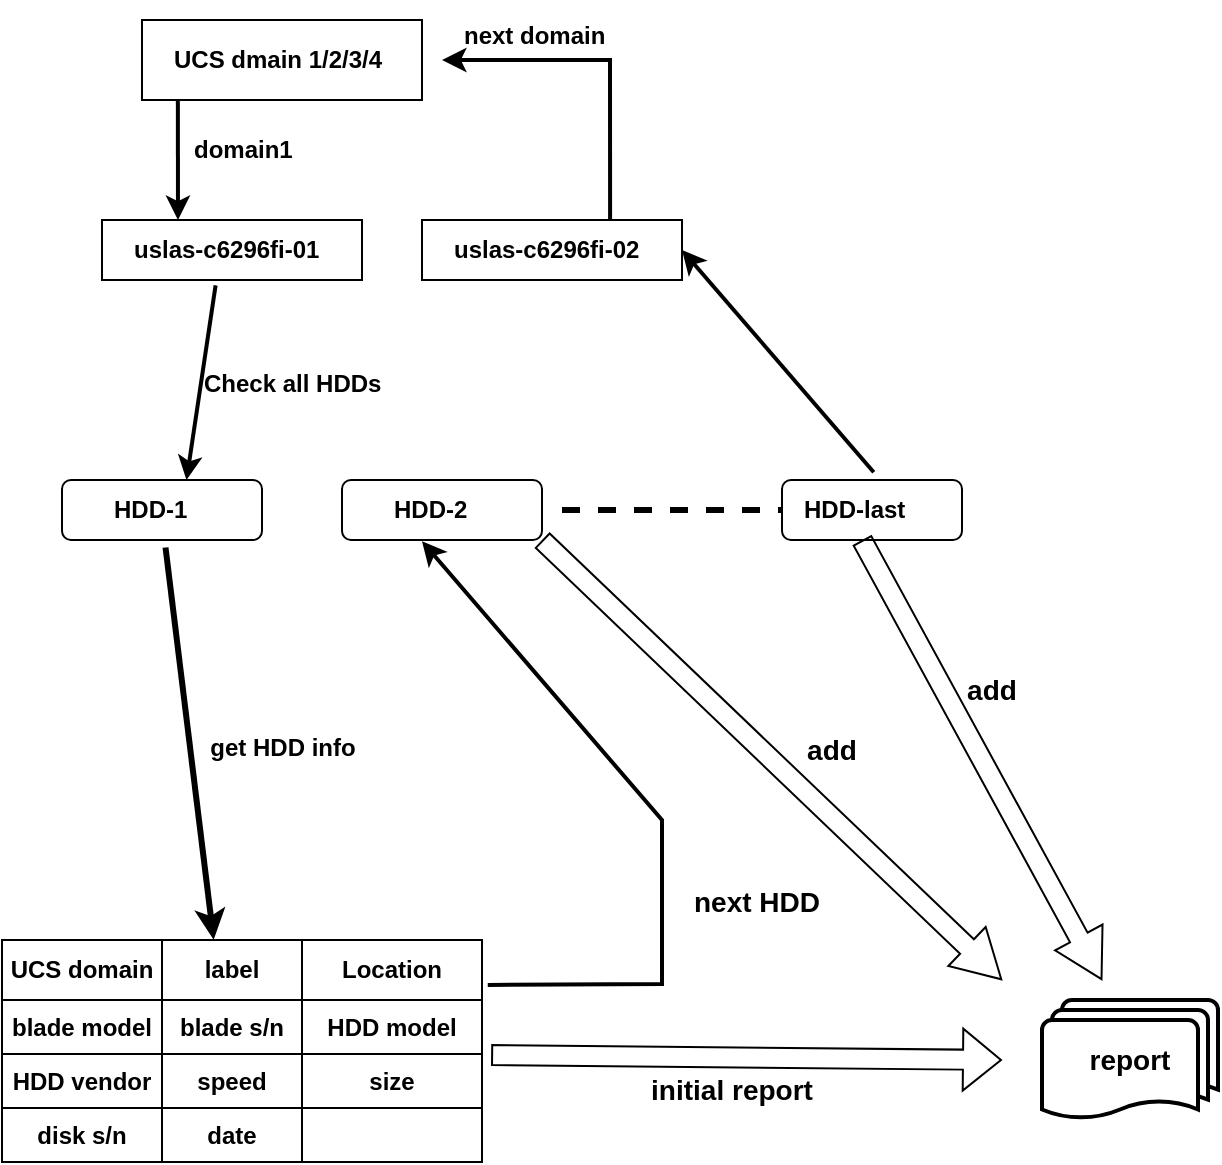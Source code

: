 <mxfile version="20.5.3" type="github">
  <diagram id="ZzqaPRYnkgcQ8a8fVhsD" name="Page-1">
    <mxGraphModel dx="1641" dy="918" grid="1" gridSize="10" guides="1" tooltips="1" connect="1" arrows="1" fold="1" page="1" pageScale="1" pageWidth="850" pageHeight="1100" math="0" shadow="0">
      <root>
        <mxCell id="0" />
        <mxCell id="1" parent="0" />
        <mxCell id="YWr4_W7QPi-AhlxL-cPf-1" value="" style="rounded=0;whiteSpace=wrap;html=1;" parent="1" vertex="1">
          <mxGeometry x="90" y="30" width="140" height="40" as="geometry" />
        </mxCell>
        <mxCell id="YWr4_W7QPi-AhlxL-cPf-2" value="&lt;b&gt;UCS dmain 1/2/3/4&lt;/b&gt;" style="text;strokeColor=none;fillColor=none;align=left;verticalAlign=middle;spacingLeft=4;spacingRight=4;overflow=hidden;points=[[0,0.5],[1,0.5]];portConstraint=eastwest;rotatable=0;whiteSpace=wrap;html=1;" parent="1" vertex="1">
          <mxGeometry x="100" y="37.5" width="140" height="25" as="geometry" />
        </mxCell>
        <mxCell id="YWr4_W7QPi-AhlxL-cPf-3" value="" style="endArrow=classic;html=1;rounded=0;exitX=0.128;exitY=1.001;exitDx=0;exitDy=0;exitPerimeter=0;strokeWidth=2;" parent="1" source="YWr4_W7QPi-AhlxL-cPf-1" edge="1">
          <mxGeometry width="50" height="50" relative="1" as="geometry">
            <mxPoint x="400" y="500" as="sourcePoint" />
            <mxPoint x="108" y="130" as="targetPoint" />
          </mxGeometry>
        </mxCell>
        <mxCell id="YWr4_W7QPi-AhlxL-cPf-4" value="&lt;b&gt;domain1&lt;/b&gt;" style="text;strokeColor=none;fillColor=none;align=left;verticalAlign=middle;spacingLeft=4;spacingRight=4;overflow=hidden;points=[[0,0.5],[1,0.5]];portConstraint=eastwest;rotatable=0;whiteSpace=wrap;html=1;" parent="1" vertex="1">
          <mxGeometry x="110" y="80" width="80" height="30" as="geometry" />
        </mxCell>
        <mxCell id="YWr4_W7QPi-AhlxL-cPf-5" value="" style="rounded=0;whiteSpace=wrap;html=1;" parent="1" vertex="1">
          <mxGeometry x="70" y="130" width="130" height="30" as="geometry" />
        </mxCell>
        <mxCell id="YWr4_W7QPi-AhlxL-cPf-7" value="&lt;b&gt;uslas-c6296fi-01&lt;/b&gt;" style="text;strokeColor=none;fillColor=none;align=left;verticalAlign=middle;spacingLeft=4;spacingRight=4;overflow=hidden;points=[[0,0.5],[1,0.5]];portConstraint=eastwest;rotatable=0;whiteSpace=wrap;html=1;" parent="1" vertex="1">
          <mxGeometry x="80" y="130" width="120" height="30" as="geometry" />
        </mxCell>
        <mxCell id="YWr4_W7QPi-AhlxL-cPf-9" style="edgeStyle=orthogonalEdgeStyle;rounded=0;orthogonalLoop=1;jettySize=auto;html=1;exitX=1;exitY=0.5;exitDx=0;exitDy=0;" parent="1" source="YWr4_W7QPi-AhlxL-cPf-2" target="YWr4_W7QPi-AhlxL-cPf-2" edge="1">
          <mxGeometry relative="1" as="geometry" />
        </mxCell>
        <mxCell id="YWr4_W7QPi-AhlxL-cPf-10" value="&lt;b&gt;next domain&lt;/b&gt;" style="text;strokeColor=none;fillColor=none;align=left;verticalAlign=middle;spacingLeft=4;spacingRight=4;overflow=hidden;points=[[0,0.5],[1,0.5]];portConstraint=eastwest;rotatable=0;whiteSpace=wrap;html=1;" parent="1" vertex="1">
          <mxGeometry x="245" y="20" width="110" height="35" as="geometry" />
        </mxCell>
        <mxCell id="YWr4_W7QPi-AhlxL-cPf-11" value="" style="rounded=1;whiteSpace=wrap;html=1;" parent="1" vertex="1">
          <mxGeometry x="50" y="260" width="100" height="30" as="geometry" />
        </mxCell>
        <mxCell id="YWr4_W7QPi-AhlxL-cPf-12" value="&lt;b&gt;HDD-1&lt;/b&gt;" style="text;strokeColor=none;fillColor=none;align=left;verticalAlign=middle;spacingLeft=4;spacingRight=4;overflow=hidden;points=[[0,0.5],[1,0.5]];portConstraint=eastwest;rotatable=0;whiteSpace=wrap;html=1;" parent="1" vertex="1">
          <mxGeometry x="70" y="260" width="80" height="30" as="geometry" />
        </mxCell>
        <mxCell id="YWr4_W7QPi-AhlxL-cPf-13" value="" style="endArrow=classic;html=1;rounded=0;exitX=0.39;exitY=1.09;exitDx=0;exitDy=0;exitPerimeter=0;strokeWidth=2;" parent="1" source="YWr4_W7QPi-AhlxL-cPf-7" target="YWr4_W7QPi-AhlxL-cPf-12" edge="1">
          <mxGeometry width="50" height="50" relative="1" as="geometry">
            <mxPoint x="400" y="500" as="sourcePoint" />
            <mxPoint x="450" y="450" as="targetPoint" />
          </mxGeometry>
        </mxCell>
        <mxCell id="YWr4_W7QPi-AhlxL-cPf-22" value="" style="rounded=1;whiteSpace=wrap;html=1;" parent="1" vertex="1">
          <mxGeometry x="190" y="260" width="100" height="30" as="geometry" />
        </mxCell>
        <mxCell id="YWr4_W7QPi-AhlxL-cPf-23" value="&lt;b&gt;HDD-2&lt;/b&gt;" style="text;strokeColor=none;fillColor=none;align=left;verticalAlign=middle;spacingLeft=4;spacingRight=4;overflow=hidden;points=[[0,0.5],[1,0.5]];portConstraint=eastwest;rotatable=0;whiteSpace=wrap;html=1;" parent="1" vertex="1">
          <mxGeometry x="210" y="260" width="80" height="30" as="geometry" />
        </mxCell>
        <mxCell id="YWr4_W7QPi-AhlxL-cPf-24" value="" style="rounded=1;whiteSpace=wrap;html=1;" parent="1" vertex="1">
          <mxGeometry x="410" y="260" width="90" height="30" as="geometry" />
        </mxCell>
        <mxCell id="YWr4_W7QPi-AhlxL-cPf-25" value="&lt;b&gt;HDD-last&lt;/b&gt;" style="text;strokeColor=none;fillColor=none;align=left;verticalAlign=middle;spacingLeft=4;spacingRight=4;overflow=hidden;points=[[0,0.5],[1,0.5]];portConstraint=eastwest;rotatable=0;whiteSpace=wrap;html=1;" parent="1" vertex="1">
          <mxGeometry x="415" y="260" width="75" height="30" as="geometry" />
        </mxCell>
        <mxCell id="YWr4_W7QPi-AhlxL-cPf-27" value="" style="endArrow=none;dashed=1;html=1;rounded=0;strokeWidth=3;entryX=0;entryY=0.5;entryDx=0;entryDy=0;" parent="1" target="YWr4_W7QPi-AhlxL-cPf-24" edge="1">
          <mxGeometry width="50" height="50" relative="1" as="geometry">
            <mxPoint x="300" y="275" as="sourcePoint" />
            <mxPoint x="380" y="274.5" as="targetPoint" />
          </mxGeometry>
        </mxCell>
        <mxCell id="YWr4_W7QPi-AhlxL-cPf-29" value="" style="rounded=0;whiteSpace=wrap;html=1;" parent="1" vertex="1">
          <mxGeometry x="230" y="130" width="130" height="30" as="geometry" />
        </mxCell>
        <mxCell id="YWr4_W7QPi-AhlxL-cPf-30" value="&lt;b&gt;uslas-c6296fi-02&lt;/b&gt;" style="text;strokeColor=none;fillColor=none;align=left;verticalAlign=middle;spacingLeft=4;spacingRight=4;overflow=hidden;points=[[0,0.5],[1,0.5]];portConstraint=eastwest;rotatable=0;whiteSpace=wrap;html=1;" parent="1" vertex="1">
          <mxGeometry x="240" y="130" width="120" height="30" as="geometry" />
        </mxCell>
        <mxCell id="YWr4_W7QPi-AhlxL-cPf-32" value="" style="endArrow=classic;html=1;rounded=0;entryX=1;entryY=0.5;entryDx=0;entryDy=0;strokeWidth=2;exitX=0.545;exitY=-0.13;exitDx=0;exitDy=0;exitPerimeter=0;" parent="1" source="YWr4_W7QPi-AhlxL-cPf-25" target="YWr4_W7QPi-AhlxL-cPf-30" edge="1">
          <mxGeometry width="50" height="50" relative="1" as="geometry">
            <mxPoint x="450" y="200" as="sourcePoint" />
            <mxPoint x="506.3" y="334.99" as="targetPoint" />
          </mxGeometry>
        </mxCell>
        <mxCell id="YWr4_W7QPi-AhlxL-cPf-33" value="" style="endArrow=classic;html=1;rounded=0;strokeWidth=2;exitX=0.545;exitY=-0.13;exitDx=0;exitDy=0;exitPerimeter=0;" parent="1" target="YWr4_W7QPi-AhlxL-cPf-2" edge="1">
          <mxGeometry width="50" height="50" relative="1" as="geometry">
            <mxPoint x="324.05" y="130" as="sourcePoint" />
            <mxPoint x="324" y="40" as="targetPoint" />
            <Array as="points">
              <mxPoint x="324" y="50" />
            </Array>
          </mxGeometry>
        </mxCell>
        <mxCell id="YWr4_W7QPi-AhlxL-cPf-45" value="" style="shape=table;html=1;whiteSpace=wrap;startSize=0;container=1;collapsible=0;childLayout=tableLayout;" parent="1" vertex="1">
          <mxGeometry x="20" y="490" width="240" height="111" as="geometry" />
        </mxCell>
        <mxCell id="YWr4_W7QPi-AhlxL-cPf-46" value="" style="shape=tableRow;horizontal=0;startSize=0;swimlaneHead=0;swimlaneBody=0;top=0;left=0;bottom=0;right=0;collapsible=0;dropTarget=0;fillColor=none;points=[[0,0.5],[1,0.5]];portConstraint=eastwest;" parent="YWr4_W7QPi-AhlxL-cPf-45" vertex="1">
          <mxGeometry width="240" height="30" as="geometry" />
        </mxCell>
        <mxCell id="YWr4_W7QPi-AhlxL-cPf-47" value="&lt;b&gt;UCS domain&lt;/b&gt;" style="shape=partialRectangle;html=1;whiteSpace=wrap;connectable=0;fillColor=none;top=0;left=0;bottom=0;right=0;overflow=hidden;" parent="YWr4_W7QPi-AhlxL-cPf-46" vertex="1">
          <mxGeometry width="80" height="30" as="geometry">
            <mxRectangle width="80" height="30" as="alternateBounds" />
          </mxGeometry>
        </mxCell>
        <mxCell id="YWr4_W7QPi-AhlxL-cPf-48" value="&lt;b&gt;label&lt;/b&gt;" style="shape=partialRectangle;html=1;whiteSpace=wrap;connectable=0;fillColor=none;top=0;left=0;bottom=0;right=0;overflow=hidden;" parent="YWr4_W7QPi-AhlxL-cPf-46" vertex="1">
          <mxGeometry x="80" width="70" height="30" as="geometry">
            <mxRectangle width="70" height="30" as="alternateBounds" />
          </mxGeometry>
        </mxCell>
        <mxCell id="YWr4_W7QPi-AhlxL-cPf-49" value="&lt;b&gt;Location&lt;/b&gt;" style="shape=partialRectangle;html=1;whiteSpace=wrap;connectable=0;fillColor=none;top=0;left=0;bottom=0;right=0;overflow=hidden;" parent="YWr4_W7QPi-AhlxL-cPf-46" vertex="1">
          <mxGeometry x="150" width="90" height="30" as="geometry">
            <mxRectangle width="90" height="30" as="alternateBounds" />
          </mxGeometry>
        </mxCell>
        <mxCell id="YWr4_W7QPi-AhlxL-cPf-50" value="" style="shape=tableRow;horizontal=0;startSize=0;swimlaneHead=0;swimlaneBody=0;top=0;left=0;bottom=0;right=0;collapsible=0;dropTarget=0;fillColor=none;points=[[0,0.5],[1,0.5]];portConstraint=eastwest;" parent="YWr4_W7QPi-AhlxL-cPf-45" vertex="1">
          <mxGeometry y="30" width="240" height="27" as="geometry" />
        </mxCell>
        <mxCell id="YWr4_W7QPi-AhlxL-cPf-51" value="&lt;b&gt;blade model&lt;/b&gt;" style="shape=partialRectangle;html=1;whiteSpace=wrap;connectable=0;fillColor=none;top=0;left=0;bottom=0;right=0;overflow=hidden;" parent="YWr4_W7QPi-AhlxL-cPf-50" vertex="1">
          <mxGeometry width="80" height="27" as="geometry">
            <mxRectangle width="80" height="27" as="alternateBounds" />
          </mxGeometry>
        </mxCell>
        <mxCell id="YWr4_W7QPi-AhlxL-cPf-52" value="&lt;b&gt;blade s/n&lt;/b&gt;" style="shape=partialRectangle;html=1;whiteSpace=wrap;connectable=0;fillColor=none;top=0;left=0;bottom=0;right=0;overflow=hidden;" parent="YWr4_W7QPi-AhlxL-cPf-50" vertex="1">
          <mxGeometry x="80" width="70" height="27" as="geometry">
            <mxRectangle width="70" height="27" as="alternateBounds" />
          </mxGeometry>
        </mxCell>
        <mxCell id="YWr4_W7QPi-AhlxL-cPf-53" value="&lt;b&gt;HDD model&lt;/b&gt;" style="shape=partialRectangle;html=1;whiteSpace=wrap;connectable=0;fillColor=none;top=0;left=0;bottom=0;right=0;overflow=hidden;" parent="YWr4_W7QPi-AhlxL-cPf-50" vertex="1">
          <mxGeometry x="150" width="90" height="27" as="geometry">
            <mxRectangle width="90" height="27" as="alternateBounds" />
          </mxGeometry>
        </mxCell>
        <mxCell id="YWr4_W7QPi-AhlxL-cPf-54" value="" style="shape=tableRow;horizontal=0;startSize=0;swimlaneHead=0;swimlaneBody=0;top=0;left=0;bottom=0;right=0;collapsible=0;dropTarget=0;fillColor=none;points=[[0,0.5],[1,0.5]];portConstraint=eastwest;" parent="YWr4_W7QPi-AhlxL-cPf-45" vertex="1">
          <mxGeometry y="57" width="240" height="27" as="geometry" />
        </mxCell>
        <mxCell id="YWr4_W7QPi-AhlxL-cPf-55" value="&lt;b&gt;HDD vendor&lt;/b&gt;" style="shape=partialRectangle;html=1;whiteSpace=wrap;connectable=0;fillColor=none;top=0;left=0;bottom=0;right=0;overflow=hidden;" parent="YWr4_W7QPi-AhlxL-cPf-54" vertex="1">
          <mxGeometry width="80" height="27" as="geometry">
            <mxRectangle width="80" height="27" as="alternateBounds" />
          </mxGeometry>
        </mxCell>
        <mxCell id="YWr4_W7QPi-AhlxL-cPf-56" value="&lt;b&gt;speed&lt;/b&gt;" style="shape=partialRectangle;html=1;whiteSpace=wrap;connectable=0;fillColor=none;top=0;left=0;bottom=0;right=0;overflow=hidden;" parent="YWr4_W7QPi-AhlxL-cPf-54" vertex="1">
          <mxGeometry x="80" width="70" height="27" as="geometry">
            <mxRectangle width="70" height="27" as="alternateBounds" />
          </mxGeometry>
        </mxCell>
        <mxCell id="YWr4_W7QPi-AhlxL-cPf-57" value="&lt;b&gt;size&lt;/b&gt;" style="shape=partialRectangle;html=1;whiteSpace=wrap;connectable=0;fillColor=none;top=0;left=0;bottom=0;right=0;overflow=hidden;pointerEvents=1;" parent="YWr4_W7QPi-AhlxL-cPf-54" vertex="1">
          <mxGeometry x="150" width="90" height="27" as="geometry">
            <mxRectangle width="90" height="27" as="alternateBounds" />
          </mxGeometry>
        </mxCell>
        <mxCell id="YWr4_W7QPi-AhlxL-cPf-60" style="edgeStyle=orthogonalEdgeStyle;rounded=0;orthogonalLoop=1;jettySize=auto;html=1;exitX=1;exitY=0.5;exitDx=0;exitDy=0;strokeWidth=2;" parent="YWr4_W7QPi-AhlxL-cPf-45" source="YWr4_W7QPi-AhlxL-cPf-54" target="YWr4_W7QPi-AhlxL-cPf-54" edge="1">
          <mxGeometry relative="1" as="geometry" />
        </mxCell>
        <mxCell id="YWr4_W7QPi-AhlxL-cPf-61" value="" style="shape=tableRow;horizontal=0;startSize=0;swimlaneHead=0;swimlaneBody=0;top=0;left=0;bottom=0;right=0;collapsible=0;dropTarget=0;fillColor=none;points=[[0,0.5],[1,0.5]];portConstraint=eastwest;" parent="YWr4_W7QPi-AhlxL-cPf-45" vertex="1">
          <mxGeometry y="84" width="240" height="27" as="geometry" />
        </mxCell>
        <mxCell id="YWr4_W7QPi-AhlxL-cPf-62" value="&lt;b&gt;disk s/n&lt;/b&gt;" style="shape=partialRectangle;html=1;whiteSpace=wrap;connectable=0;fillColor=none;top=0;left=0;bottom=0;right=0;overflow=hidden;" parent="YWr4_W7QPi-AhlxL-cPf-61" vertex="1">
          <mxGeometry width="80" height="27" as="geometry">
            <mxRectangle width="80" height="27" as="alternateBounds" />
          </mxGeometry>
        </mxCell>
        <mxCell id="YWr4_W7QPi-AhlxL-cPf-63" value="&lt;b&gt;date&lt;/b&gt;" style="shape=partialRectangle;html=1;whiteSpace=wrap;connectable=0;fillColor=none;top=0;left=0;bottom=0;right=0;overflow=hidden;" parent="YWr4_W7QPi-AhlxL-cPf-61" vertex="1">
          <mxGeometry x="80" width="70" height="27" as="geometry">
            <mxRectangle width="70" height="27" as="alternateBounds" />
          </mxGeometry>
        </mxCell>
        <mxCell id="YWr4_W7QPi-AhlxL-cPf-64" value="" style="shape=partialRectangle;html=1;whiteSpace=wrap;connectable=0;fillColor=none;top=0;left=0;bottom=0;right=0;overflow=hidden;pointerEvents=1;" parent="YWr4_W7QPi-AhlxL-cPf-61" vertex="1">
          <mxGeometry x="150" width="90" height="27" as="geometry">
            <mxRectangle width="90" height="27" as="alternateBounds" />
          </mxGeometry>
        </mxCell>
        <mxCell id="YWr4_W7QPi-AhlxL-cPf-83" value="" style="endArrow=classic;html=1;rounded=0;exitX=0.397;exitY=1.125;exitDx=0;exitDy=0;exitPerimeter=0;entryX=0.441;entryY=-0.006;entryDx=0;entryDy=0;entryPerimeter=0;strokeWidth=3;" parent="1" source="YWr4_W7QPi-AhlxL-cPf-12" target="YWr4_W7QPi-AhlxL-cPf-46" edge="1">
          <mxGeometry width="50" height="50" relative="1" as="geometry">
            <mxPoint x="94.2" y="374.62" as="sourcePoint" />
            <mxPoint x="505.88" y="595.41" as="targetPoint" />
          </mxGeometry>
        </mxCell>
        <mxCell id="YWr4_W7QPi-AhlxL-cPf-100" value="" style="endArrow=classic;html=1;rounded=0;strokeWidth=2;exitX=1.012;exitY=0.749;exitDx=0;exitDy=0;exitPerimeter=0;entryX=0.922;entryY=1.043;entryDx=0;entryDy=0;entryPerimeter=0;" parent="1" edge="1" source="YWr4_W7QPi-AhlxL-cPf-46">
          <mxGeometry width="50" height="50" relative="1" as="geometry">
            <mxPoint x="316.24" y="529.36" as="sourcePoint" />
            <mxPoint x="230" y="290.65" as="targetPoint" />
            <Array as="points">
              <mxPoint x="350" y="512" />
              <mxPoint x="350" y="430" />
            </Array>
          </mxGeometry>
        </mxCell>
        <mxCell id="YWr4_W7QPi-AhlxL-cPf-101" value="&lt;b&gt;next HDD&lt;/b&gt;" style="text;strokeColor=none;fillColor=none;align=left;verticalAlign=middle;spacingLeft=4;spacingRight=4;overflow=hidden;points=[[0,0.5],[1,0.5]];portConstraint=eastwest;rotatable=0;whiteSpace=wrap;html=1;fontSize=14;fontColor=#000000;" parent="1" vertex="1">
          <mxGeometry x="360" y="460" width="80" height="20" as="geometry" />
        </mxCell>
        <mxCell id="YWr4_W7QPi-AhlxL-cPf-102" style="edgeStyle=orthogonalEdgeStyle;rounded=0;orthogonalLoop=1;jettySize=auto;html=1;exitX=0.5;exitY=1;exitDx=0;exitDy=0;strokeWidth=3;fontSize=14;fontColor=#000000;" parent="1" edge="1">
          <mxGeometry relative="1" as="geometry">
            <mxPoint x="460" y="400" as="sourcePoint" />
            <mxPoint x="460" y="400" as="targetPoint" />
          </mxGeometry>
        </mxCell>
        <mxCell id="SAjWAbSKHdURNKpRhwOl-1" value="&lt;b&gt;&lt;font style=&quot;font-size: 12px;&quot;&gt;Check all HDDs&lt;/font&gt;&lt;/b&gt;" style="text;strokeColor=none;fillColor=none;align=left;verticalAlign=middle;spacingLeft=4;spacingRight=4;overflow=hidden;points=[[0,0.5],[1,0.5]];portConstraint=eastwest;rotatable=0;whiteSpace=wrap;html=1;fontSize=14;fontColor=#000000;" vertex="1" parent="1">
          <mxGeometry x="115" y="200" width="130" height="20" as="geometry" />
        </mxCell>
        <mxCell id="SAjWAbSKHdURNKpRhwOl-10" value="" style="shape=flexArrow;endArrow=classic;html=1;rounded=0;fontSize=12;exitX=1.019;exitY=0.019;exitDx=0;exitDy=0;exitPerimeter=0;" edge="1" parent="1" source="YWr4_W7QPi-AhlxL-cPf-54">
          <mxGeometry width="50" height="50" relative="1" as="geometry">
            <mxPoint x="800" y="470" as="sourcePoint" />
            <mxPoint x="520" y="550" as="targetPoint" />
          </mxGeometry>
        </mxCell>
        <mxCell id="SAjWAbSKHdURNKpRhwOl-41" value="&lt;font style=&quot;font-size: 12px;&quot;&gt;get HDD info&lt;/font&gt;" style="text;strokeColor=none;fillColor=none;html=1;fontSize=24;fontStyle=1;verticalAlign=middle;align=center;" vertex="1" parent="1">
          <mxGeometry x="110" y="370" width="100" height="40" as="geometry" />
        </mxCell>
        <mxCell id="SAjWAbSKHdURNKpRhwOl-42" value="" style="strokeWidth=2;html=1;shape=mxgraph.flowchart.multi-document;whiteSpace=wrap;fontSize=12;" vertex="1" parent="1">
          <mxGeometry x="540" y="520" width="88" height="60" as="geometry" />
        </mxCell>
        <mxCell id="SAjWAbSKHdURNKpRhwOl-43" value="&lt;b&gt;&lt;font style=&quot;font-size: 14px;&quot;&gt;report&lt;/font&gt;&lt;/b&gt;" style="text;html=1;strokeColor=none;fillColor=none;align=center;verticalAlign=middle;whiteSpace=wrap;rounded=0;fontSize=12;" vertex="1" parent="1">
          <mxGeometry x="554" y="535" width="60" height="30" as="geometry" />
        </mxCell>
        <mxCell id="SAjWAbSKHdURNKpRhwOl-46" value="" style="shape=flexArrow;endArrow=classic;html=1;rounded=0;fontSize=14;endWidth=16;endSize=7.57;" edge="1" parent="1">
          <mxGeometry width="50" height="50" relative="1" as="geometry">
            <mxPoint x="290" y="290" as="sourcePoint" />
            <mxPoint x="520" y="510" as="targetPoint" />
          </mxGeometry>
        </mxCell>
        <mxCell id="SAjWAbSKHdURNKpRhwOl-47" value="" style="shape=flexArrow;endArrow=classic;html=1;rounded=0;fontSize=14;endWidth=16;endSize=7.57;" edge="1" parent="1">
          <mxGeometry width="50" height="50" relative="1" as="geometry">
            <mxPoint x="450" y="290" as="sourcePoint" />
            <mxPoint x="570" y="510" as="targetPoint" />
          </mxGeometry>
        </mxCell>
        <mxCell id="SAjWAbSKHdURNKpRhwOl-48" value="&lt;b&gt;initial report&lt;/b&gt;" style="text;html=1;strokeColor=none;fillColor=none;align=center;verticalAlign=middle;whiteSpace=wrap;rounded=0;fontSize=14;" vertex="1" parent="1">
          <mxGeometry x="330" y="550" width="110" height="30" as="geometry" />
        </mxCell>
        <mxCell id="SAjWAbSKHdURNKpRhwOl-49" value="&lt;b&gt;add&lt;/b&gt;" style="text;html=1;strokeColor=none;fillColor=none;align=center;verticalAlign=middle;whiteSpace=wrap;rounded=0;fontSize=14;" vertex="1" parent="1">
          <mxGeometry x="410" y="380" width="50" height="30" as="geometry" />
        </mxCell>
        <mxCell id="SAjWAbSKHdURNKpRhwOl-50" value="&lt;b&gt;add&lt;/b&gt;" style="text;html=1;strokeColor=none;fillColor=none;align=center;verticalAlign=middle;whiteSpace=wrap;rounded=0;fontSize=14;" vertex="1" parent="1">
          <mxGeometry x="490" y="350" width="50" height="30" as="geometry" />
        </mxCell>
      </root>
    </mxGraphModel>
  </diagram>
</mxfile>
